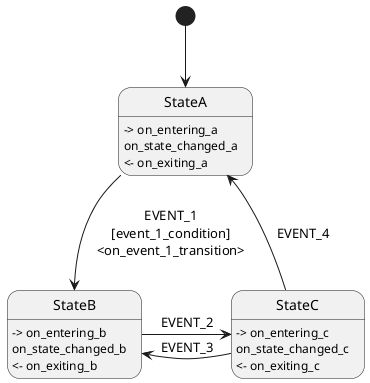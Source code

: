 @startuml

StateA : -> on_entering_a
StateA : on_state_changed_a
StateA : <- on_exiting_a

StateB : -> on_entering_b
StateB : on_state_changed_b
StateB : <- on_exiting_b

StateC : -> on_entering_c
StateC : on_state_changed_c
StateC : <- on_exiting_c

[*] --> StateA
StateA -down-> StateB: EVENT_1\n[event_1_condition]\n<on_event_1_transition>
StateB -right-> StateC: EVENT_2
StateC -left-> StateB: EVENT_3
StateC -up-> StateA: EVENT_4

@enduml